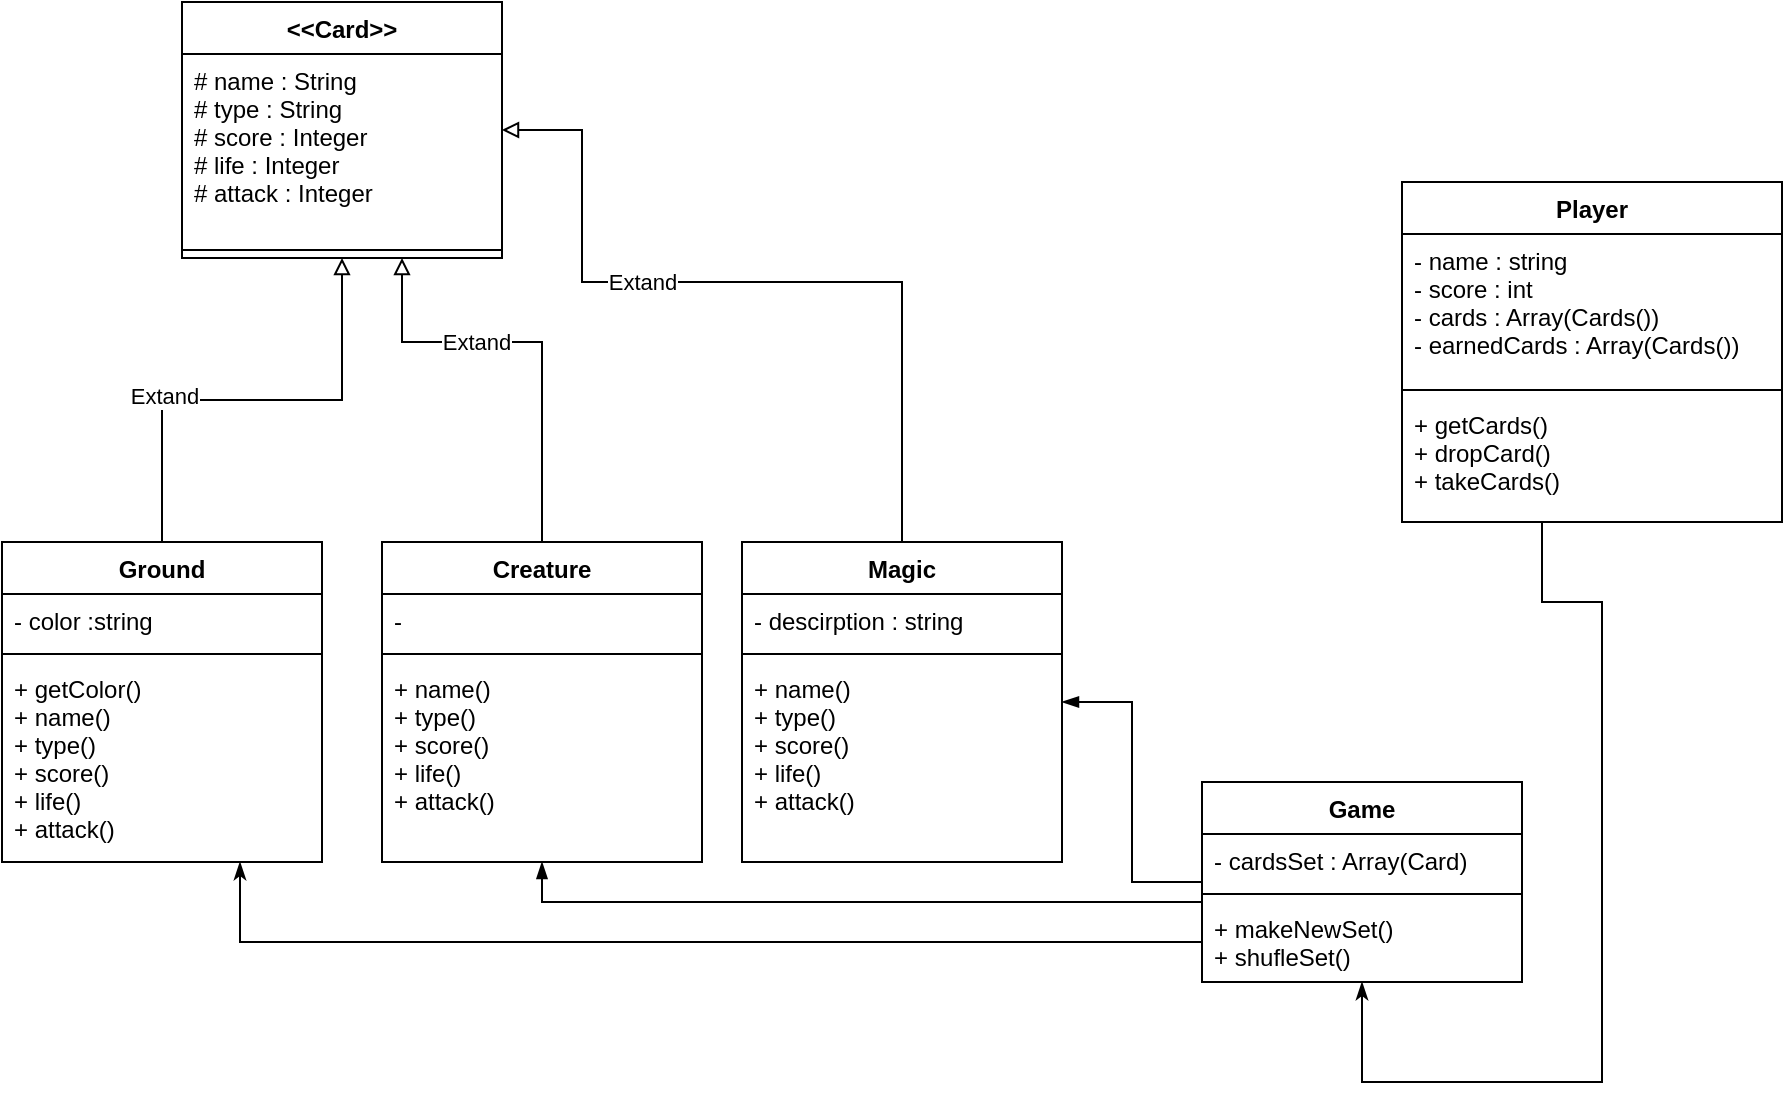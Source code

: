 <mxfile version="13.9.9" type="device"><diagram id="3hElpvVk4I48DchS2Ijv" name="ClassDigram"><mxGraphModel dx="2024" dy="584" grid="1" gridSize="10" guides="1" tooltips="1" connect="1" arrows="1" fold="1" page="1" pageScale="1" pageWidth="1000" pageHeight="800" math="0" shadow="0"><root><mxCell id="0"/><mxCell id="1" parent="0"/><mxCell id="dumbHCQnGsFcvUQUsLKi-17" style="edgeStyle=orthogonalEdgeStyle;rounded=0;orthogonalLoop=1;jettySize=auto;html=1;endArrow=block;endFill=0;" parent="1" source="ZqAiMtikKepjVgGYJOeP-2" target="dumbHCQnGsFcvUQUsLKi-36" edge="1"><mxGeometry relative="1" as="geometry"><Array as="points"/><mxPoint x="200" y="310" as="sourcePoint"/></mxGeometry></mxCell><mxCell id="dumbHCQnGsFcvUQUsLKi-22" value="Extand" style="edgeLabel;html=1;align=center;verticalAlign=middle;resizable=0;points=[];" parent="dumbHCQnGsFcvUQUsLKi-17" vertex="1" connectable="0"><mxGeometry x="-0.38" y="2" relative="1" as="geometry"><mxPoint as="offset"/></mxGeometry></mxCell><mxCell id="dumbHCQnGsFcvUQUsLKi-18" style="edgeStyle=orthogonalEdgeStyle;rounded=0;orthogonalLoop=1;jettySize=auto;html=1;endArrow=block;endFill=0;" parent="1" source="ZqAiMtikKepjVgGYJOeP-10" target="dumbHCQnGsFcvUQUsLKi-36" edge="1"><mxGeometry relative="1" as="geometry"><Array as="points"><mxPoint x="370" y="150"/><mxPoint x="210" y="150"/><mxPoint x="210" y="74"/></Array><mxPoint x="600" y="310" as="sourcePoint"/></mxGeometry></mxCell><mxCell id="dumbHCQnGsFcvUQUsLKi-20" value="Extand" style="edgeLabel;html=1;align=center;verticalAlign=middle;resizable=0;points=[];" parent="dumbHCQnGsFcvUQUsLKi-18" vertex="1" connectable="0"><mxGeometry x="-0.251" y="-5" relative="1" as="geometry"><mxPoint x="-108" y="5" as="offset"/></mxGeometry></mxCell><mxCell id="dumbHCQnGsFcvUQUsLKi-19" style="edgeStyle=orthogonalEdgeStyle;rounded=0;orthogonalLoop=1;jettySize=auto;html=1;endArrow=block;endFill=0;" parent="1" source="ZqAiMtikKepjVgGYJOeP-6" target="dumbHCQnGsFcvUQUsLKi-36" edge="1"><mxGeometry relative="1" as="geometry"><mxPoint x="410" y="310" as="sourcePoint"/><Array as="points"><mxPoint x="190" y="180"/><mxPoint x="120" y="180"/></Array></mxGeometry></mxCell><mxCell id="dumbHCQnGsFcvUQUsLKi-21" value="Extand" style="edgeLabel;html=1;align=center;verticalAlign=middle;resizable=0;points=[];" parent="dumbHCQnGsFcvUQUsLKi-19" vertex="1" connectable="0"><mxGeometry x="0.259" relative="1" as="geometry"><mxPoint as="offset"/></mxGeometry></mxCell><mxCell id="dumbHCQnGsFcvUQUsLKi-28" value="Player" style="swimlane;fontStyle=1;align=center;verticalAlign=top;childLayout=stackLayout;horizontal=1;startSize=26;horizontalStack=0;resizeParent=1;resizeParentMax=0;resizeLast=0;collapsible=1;marginBottom=0;" parent="1" vertex="1"><mxGeometry x="620" y="100" width="190" height="170" as="geometry"/></mxCell><mxCell id="dumbHCQnGsFcvUQUsLKi-29" value="- name : string&#10;- score : int&#10;- cards : Array(Cards())&#10;- earnedCards : Array(Cards())" style="text;strokeColor=none;fillColor=none;align=left;verticalAlign=top;spacingLeft=4;spacingRight=4;overflow=hidden;rotatable=0;points=[[0,0.5],[1,0.5]];portConstraint=eastwest;" parent="dumbHCQnGsFcvUQUsLKi-28" vertex="1"><mxGeometry y="26" width="190" height="74" as="geometry"/></mxCell><mxCell id="dumbHCQnGsFcvUQUsLKi-30" value="" style="line;strokeWidth=1;fillColor=none;align=left;verticalAlign=middle;spacingTop=-1;spacingLeft=3;spacingRight=3;rotatable=0;labelPosition=right;points=[];portConstraint=eastwest;" parent="dumbHCQnGsFcvUQUsLKi-28" vertex="1"><mxGeometry y="100" width="190" height="8" as="geometry"/></mxCell><mxCell id="dumbHCQnGsFcvUQUsLKi-31" value="+ getCards()&#10;+ dropCard()&#10;+ takeCards()" style="text;strokeColor=none;fillColor=none;align=left;verticalAlign=top;spacingLeft=4;spacingRight=4;overflow=hidden;rotatable=0;points=[[0,0.5],[1,0.5]];portConstraint=eastwest;" parent="dumbHCQnGsFcvUQUsLKi-28" vertex="1"><mxGeometry y="108" width="190" height="62" as="geometry"/></mxCell><mxCell id="dumbHCQnGsFcvUQUsLKi-35" style="edgeStyle=orthogonalEdgeStyle;rounded=0;orthogonalLoop=1;jettySize=auto;html=1;endArrow=classicThin;endFill=1;" parent="1" source="dumbHCQnGsFcvUQUsLKi-28" target="dumbHCQnGsFcvUQUsLKi-41" edge="1"><mxGeometry relative="1" as="geometry"><Array as="points"><mxPoint x="690" y="310"/><mxPoint x="720" y="310"/><mxPoint x="720" y="550"/></Array></mxGeometry></mxCell><mxCell id="dumbHCQnGsFcvUQUsLKi-36" value="&lt;&lt;Card&gt;&gt;" style="swimlane;fontStyle=1;align=center;verticalAlign=top;childLayout=stackLayout;horizontal=1;startSize=26;horizontalStack=0;resizeParent=1;resizeParentMax=0;resizeLast=0;collapsible=1;marginBottom=0;" parent="1" vertex="1"><mxGeometry x="10" y="10" width="160" height="128" as="geometry"/></mxCell><mxCell id="dumbHCQnGsFcvUQUsLKi-37" value="# name : String&#10;# type : String&#10;# score : Integer&#10;# life : Integer&#10;# attack : Integer" style="text;strokeColor=none;fillColor=none;align=left;verticalAlign=top;spacingLeft=4;spacingRight=4;overflow=hidden;rotatable=0;points=[[0,0.5],[1,0.5]];portConstraint=eastwest;" parent="dumbHCQnGsFcvUQUsLKi-36" vertex="1"><mxGeometry y="26" width="160" height="94" as="geometry"/></mxCell><mxCell id="dumbHCQnGsFcvUQUsLKi-38" value="" style="line;strokeWidth=1;fillColor=none;align=left;verticalAlign=middle;spacingTop=-1;spacingLeft=3;spacingRight=3;rotatable=0;labelPosition=right;points=[];portConstraint=eastwest;" parent="dumbHCQnGsFcvUQUsLKi-36" vertex="1"><mxGeometry y="120" width="160" height="8" as="geometry"/></mxCell><mxCell id="ZqAiMtikKepjVgGYJOeP-14" style="edgeStyle=orthogonalEdgeStyle;rounded=0;orthogonalLoop=1;jettySize=auto;html=1;endArrow=blockThin;endFill=1;" edge="1" parent="1" source="dumbHCQnGsFcvUQUsLKi-41" target="ZqAiMtikKepjVgGYJOeP-10"><mxGeometry relative="1" as="geometry"/></mxCell><mxCell id="ZqAiMtikKepjVgGYJOeP-15" style="edgeStyle=orthogonalEdgeStyle;rounded=0;orthogonalLoop=1;jettySize=auto;html=1;endArrow=blockThin;endFill=1;" edge="1" parent="1" source="dumbHCQnGsFcvUQUsLKi-41" target="ZqAiMtikKepjVgGYJOeP-6"><mxGeometry relative="1" as="geometry"><Array as="points"><mxPoint x="190" y="460"/></Array></mxGeometry></mxCell><mxCell id="ZqAiMtikKepjVgGYJOeP-16" style="edgeStyle=orthogonalEdgeStyle;rounded=0;orthogonalLoop=1;jettySize=auto;html=1;endArrow=classicThin;endFill=1;" edge="1" parent="1" source="dumbHCQnGsFcvUQUsLKi-41" target="ZqAiMtikKepjVgGYJOeP-2"><mxGeometry relative="1" as="geometry"><Array as="points"><mxPoint x="39" y="480"/></Array></mxGeometry></mxCell><mxCell id="dumbHCQnGsFcvUQUsLKi-41" value="Game" style="swimlane;fontStyle=1;align=center;verticalAlign=top;childLayout=stackLayout;horizontal=1;startSize=26;horizontalStack=0;resizeParent=1;resizeParentMax=0;resizeLast=0;collapsible=1;marginBottom=0;" parent="1" vertex="1"><mxGeometry x="520" y="400" width="160" height="100" as="geometry"/></mxCell><mxCell id="dumbHCQnGsFcvUQUsLKi-42" value="- cardsSet : Array(Card)&#10;" style="text;strokeColor=none;fillColor=none;align=left;verticalAlign=top;spacingLeft=4;spacingRight=4;overflow=hidden;rotatable=0;points=[[0,0.5],[1,0.5]];portConstraint=eastwest;" parent="dumbHCQnGsFcvUQUsLKi-41" vertex="1"><mxGeometry y="26" width="160" height="26" as="geometry"/></mxCell><mxCell id="dumbHCQnGsFcvUQUsLKi-43" value="" style="line;strokeWidth=1;fillColor=none;align=left;verticalAlign=middle;spacingTop=-1;spacingLeft=3;spacingRight=3;rotatable=0;labelPosition=right;points=[];portConstraint=eastwest;" parent="dumbHCQnGsFcvUQUsLKi-41" vertex="1"><mxGeometry y="52" width="160" height="8" as="geometry"/></mxCell><mxCell id="dumbHCQnGsFcvUQUsLKi-44" value="+ makeNewSet()&#10;+ shufleSet()" style="text;strokeColor=none;fillColor=none;align=left;verticalAlign=top;spacingLeft=4;spacingRight=4;overflow=hidden;rotatable=0;points=[[0,0.5],[1,0.5]];portConstraint=eastwest;" parent="dumbHCQnGsFcvUQUsLKi-41" vertex="1"><mxGeometry y="60" width="160" height="40" as="geometry"/></mxCell><mxCell id="ZqAiMtikKepjVgGYJOeP-2" value="Ground" style="swimlane;fontStyle=1;align=center;verticalAlign=top;childLayout=stackLayout;horizontal=1;startSize=26;horizontalStack=0;resizeParent=1;resizeParentMax=0;resizeLast=0;collapsible=1;marginBottom=0;" vertex="1" parent="1"><mxGeometry x="-80" y="280" width="160" height="160" as="geometry"/></mxCell><mxCell id="ZqAiMtikKepjVgGYJOeP-3" value="- color :string" style="text;strokeColor=none;fillColor=none;align=left;verticalAlign=top;spacingLeft=4;spacingRight=4;overflow=hidden;rotatable=0;points=[[0,0.5],[1,0.5]];portConstraint=eastwest;" vertex="1" parent="ZqAiMtikKepjVgGYJOeP-2"><mxGeometry y="26" width="160" height="26" as="geometry"/></mxCell><mxCell id="ZqAiMtikKepjVgGYJOeP-4" value="" style="line;strokeWidth=1;fillColor=none;align=left;verticalAlign=middle;spacingTop=-1;spacingLeft=3;spacingRight=3;rotatable=0;labelPosition=right;points=[];portConstraint=eastwest;" vertex="1" parent="ZqAiMtikKepjVgGYJOeP-2"><mxGeometry y="52" width="160" height="8" as="geometry"/></mxCell><mxCell id="ZqAiMtikKepjVgGYJOeP-5" value="+ getColor()&#10;+ name()&#10;+ type()&#10;+ score()&#10;+ life()&#10;+ attack()" style="text;strokeColor=none;fillColor=none;align=left;verticalAlign=top;spacingLeft=4;spacingRight=4;overflow=hidden;rotatable=0;points=[[0,0.5],[1,0.5]];portConstraint=eastwest;" vertex="1" parent="ZqAiMtikKepjVgGYJOeP-2"><mxGeometry y="60" width="160" height="100" as="geometry"/></mxCell><mxCell id="ZqAiMtikKepjVgGYJOeP-6" value="Creature" style="swimlane;fontStyle=1;align=center;verticalAlign=top;childLayout=stackLayout;horizontal=1;startSize=26;horizontalStack=0;resizeParent=1;resizeParentMax=0;resizeLast=0;collapsible=1;marginBottom=0;" vertex="1" parent="1"><mxGeometry x="110" y="280" width="160" height="160" as="geometry"/></mxCell><mxCell id="ZqAiMtikKepjVgGYJOeP-7" value="-" style="text;strokeColor=none;fillColor=none;align=left;verticalAlign=top;spacingLeft=4;spacingRight=4;overflow=hidden;rotatable=0;points=[[0,0.5],[1,0.5]];portConstraint=eastwest;" vertex="1" parent="ZqAiMtikKepjVgGYJOeP-6"><mxGeometry y="26" width="160" height="26" as="geometry"/></mxCell><mxCell id="ZqAiMtikKepjVgGYJOeP-8" value="" style="line;strokeWidth=1;fillColor=none;align=left;verticalAlign=middle;spacingTop=-1;spacingLeft=3;spacingRight=3;rotatable=0;labelPosition=right;points=[];portConstraint=eastwest;" vertex="1" parent="ZqAiMtikKepjVgGYJOeP-6"><mxGeometry y="52" width="160" height="8" as="geometry"/></mxCell><mxCell id="ZqAiMtikKepjVgGYJOeP-9" value="+ name()&#10;+ type()&#10;+ score()&#10;+ life()&#10;+ attack()" style="text;strokeColor=none;fillColor=none;align=left;verticalAlign=top;spacingLeft=4;spacingRight=4;overflow=hidden;rotatable=0;points=[[0,0.5],[1,0.5]];portConstraint=eastwest;" vertex="1" parent="ZqAiMtikKepjVgGYJOeP-6"><mxGeometry y="60" width="160" height="100" as="geometry"/></mxCell><mxCell id="ZqAiMtikKepjVgGYJOeP-10" value="Magic" style="swimlane;fontStyle=1;align=center;verticalAlign=top;childLayout=stackLayout;horizontal=1;startSize=26;horizontalStack=0;resizeParent=1;resizeParentMax=0;resizeLast=0;collapsible=1;marginBottom=0;" vertex="1" parent="1"><mxGeometry x="290" y="280" width="160" height="160" as="geometry"/></mxCell><mxCell id="ZqAiMtikKepjVgGYJOeP-11" value="- descirption : string" style="text;strokeColor=none;fillColor=none;align=left;verticalAlign=top;spacingLeft=4;spacingRight=4;overflow=hidden;rotatable=0;points=[[0,0.5],[1,0.5]];portConstraint=eastwest;" vertex="1" parent="ZqAiMtikKepjVgGYJOeP-10"><mxGeometry y="26" width="160" height="26" as="geometry"/></mxCell><mxCell id="ZqAiMtikKepjVgGYJOeP-12" value="" style="line;strokeWidth=1;fillColor=none;align=left;verticalAlign=middle;spacingTop=-1;spacingLeft=3;spacingRight=3;rotatable=0;labelPosition=right;points=[];portConstraint=eastwest;" vertex="1" parent="ZqAiMtikKepjVgGYJOeP-10"><mxGeometry y="52" width="160" height="8" as="geometry"/></mxCell><mxCell id="ZqAiMtikKepjVgGYJOeP-13" value="+ name()&#10;+ type()&#10;+ score()&#10;+ life()&#10;+ attack()" style="text;strokeColor=none;fillColor=none;align=left;verticalAlign=top;spacingLeft=4;spacingRight=4;overflow=hidden;rotatable=0;points=[[0,0.5],[1,0.5]];portConstraint=eastwest;" vertex="1" parent="ZqAiMtikKepjVgGYJOeP-10"><mxGeometry y="60" width="160" height="100" as="geometry"/></mxCell></root></mxGraphModel></diagram></mxfile>
